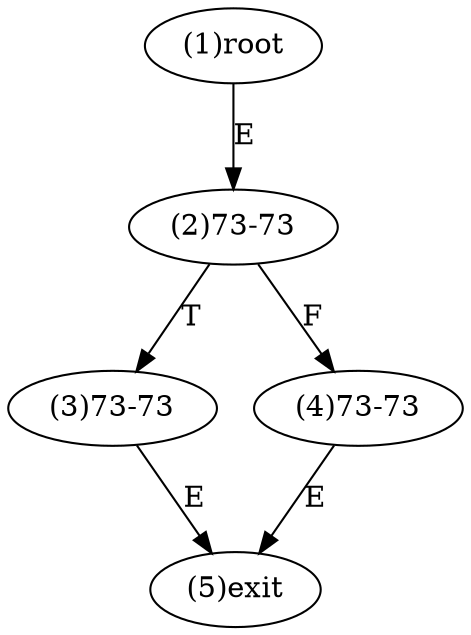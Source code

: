 digraph "" { 
1[ label="(1)root"];
2[ label="(2)73-73"];
3[ label="(3)73-73"];
4[ label="(4)73-73"];
5[ label="(5)exit"];
1->2[ label="E"];
2->4[ label="F"];
2->3[ label="T"];
3->5[ label="E"];
4->5[ label="E"];
}